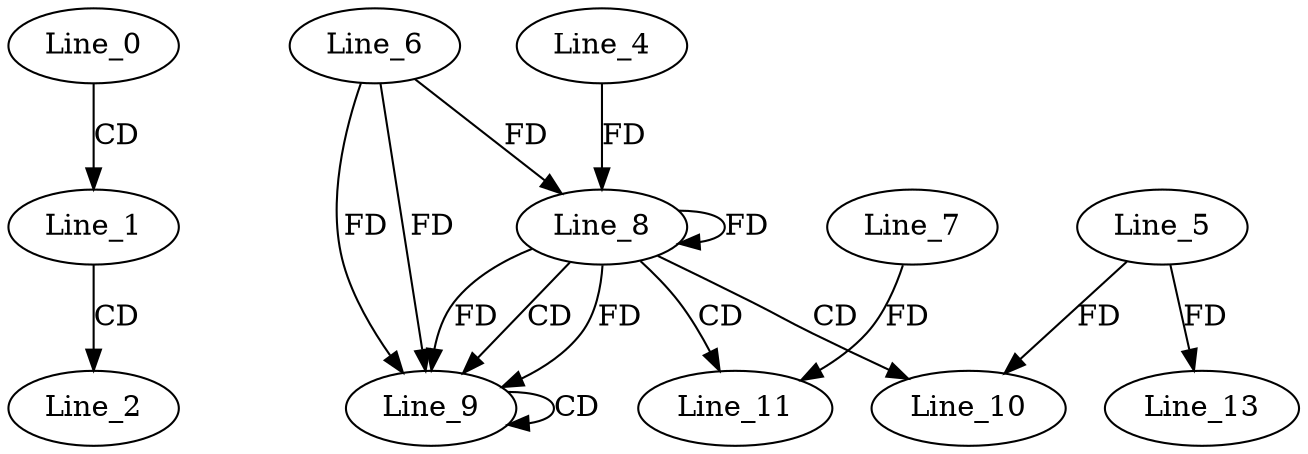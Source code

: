 digraph G {
  Line_0;
  Line_1;
  Line_2;
  Line_8;
  Line_6;
  Line_8;
  Line_4;
  Line_8;
  Line_9;
  Line_9;
  Line_10;
  Line_5;
  Line_11;
  Line_7;
  Line_13;
  Line_0 -> Line_1 [ label="CD" ];
  Line_1 -> Line_2 [ label="CD" ];
  Line_8 -> Line_8 [ label="FD" ];
  Line_6 -> Line_8 [ label="FD" ];
  Line_4 -> Line_8 [ label="FD" ];
  Line_8 -> Line_9 [ label="CD" ];
  Line_8 -> Line_9 [ label="FD" ];
  Line_6 -> Line_9 [ label="FD" ];
  Line_9 -> Line_9 [ label="CD" ];
  Line_8 -> Line_9 [ label="FD" ];
  Line_6 -> Line_9 [ label="FD" ];
  Line_8 -> Line_10 [ label="CD" ];
  Line_5 -> Line_10 [ label="FD" ];
  Line_8 -> Line_11 [ label="CD" ];
  Line_7 -> Line_11 [ label="FD" ];
  Line_5 -> Line_13 [ label="FD" ];
}
